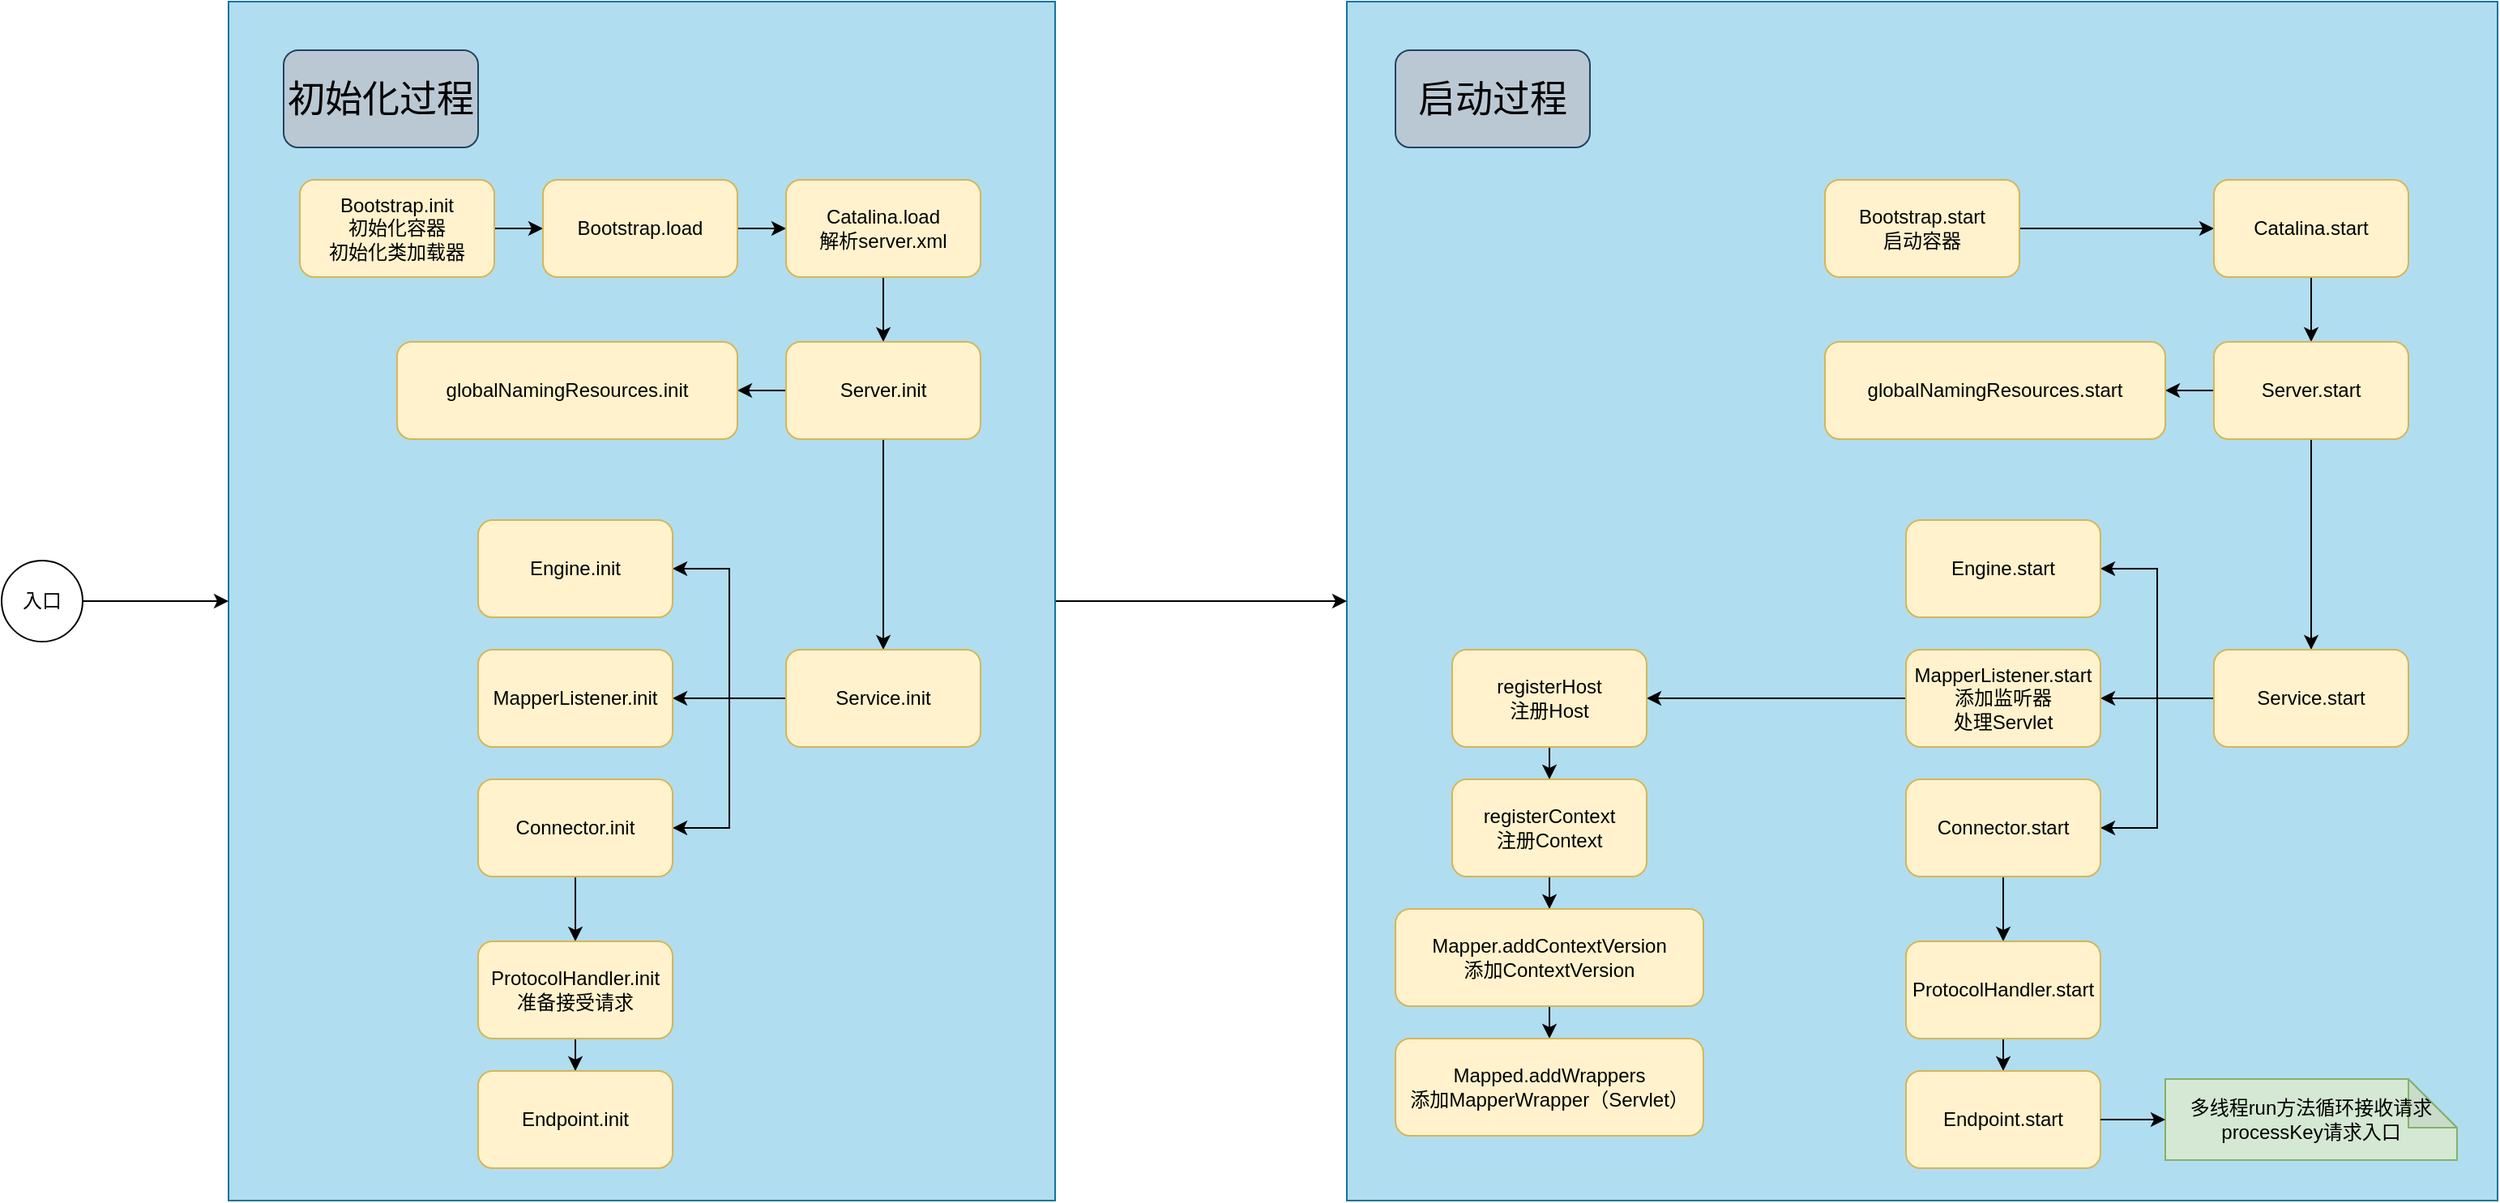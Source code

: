 <mxfile version="24.4.3" type="github">
  <diagram name="第 1 页" id="Tm_TkL7QEINfnqam8yMm">
    <mxGraphModel dx="1097" dy="664" grid="1" gridSize="10" guides="1" tooltips="1" connect="1" arrows="1" fold="1" page="1" pageScale="1" pageWidth="827" pageHeight="1169" math="0" shadow="0">
      <root>
        <mxCell id="0" />
        <mxCell id="1" parent="0" />
        <mxCell id="wNeiNFpFJXG47tJ182WS-83" value="" style="rounded=0;whiteSpace=wrap;html=1;fillColor=#b1ddf0;strokeColor=#10739e;" vertex="1" parent="1">
          <mxGeometry x="850" y="10" width="710" height="740" as="geometry" />
        </mxCell>
        <mxCell id="wNeiNFpFJXG47tJ182WS-90" style="edgeStyle=orthogonalEdgeStyle;rounded=0;orthogonalLoop=1;jettySize=auto;html=1;exitX=1;exitY=0.5;exitDx=0;exitDy=0;" edge="1" parent="1" source="wNeiNFpFJXG47tJ182WS-81" target="wNeiNFpFJXG47tJ182WS-83">
          <mxGeometry relative="1" as="geometry" />
        </mxCell>
        <mxCell id="wNeiNFpFJXG47tJ182WS-81" value="" style="rounded=0;whiteSpace=wrap;html=1;fillColor=#b1ddf0;strokeColor=#10739e;" vertex="1" parent="1">
          <mxGeometry x="160" y="10" width="510" height="740" as="geometry" />
        </mxCell>
        <mxCell id="wNeiNFpFJXG47tJ182WS-91" style="edgeStyle=orthogonalEdgeStyle;rounded=0;orthogonalLoop=1;jettySize=auto;html=1;exitX=1;exitY=0.5;exitDx=0;exitDy=0;entryX=0;entryY=0.5;entryDx=0;entryDy=0;" edge="1" parent="1" source="wNeiNFpFJXG47tJ182WS-3" target="wNeiNFpFJXG47tJ182WS-81">
          <mxGeometry relative="1" as="geometry" />
        </mxCell>
        <mxCell id="wNeiNFpFJXG47tJ182WS-3" value="入口" style="ellipse;whiteSpace=wrap;html=1;aspect=fixed;" vertex="1" parent="1">
          <mxGeometry x="20" y="355" width="50" height="50" as="geometry" />
        </mxCell>
        <mxCell id="wNeiNFpFJXG47tJ182WS-15" style="edgeStyle=orthogonalEdgeStyle;rounded=0;orthogonalLoop=1;jettySize=auto;html=1;exitX=1;exitY=0.5;exitDx=0;exitDy=0;entryX=0;entryY=0.5;entryDx=0;entryDy=0;" edge="1" parent="1" source="wNeiNFpFJXG47tJ182WS-11" target="wNeiNFpFJXG47tJ182WS-14">
          <mxGeometry relative="1" as="geometry" />
        </mxCell>
        <mxCell id="wNeiNFpFJXG47tJ182WS-11" value="Bootstrap.init&lt;div&gt;初始化容器&lt;br&gt;&lt;div&gt;初始化类加载器&lt;/div&gt;&lt;/div&gt;" style="rounded=1;whiteSpace=wrap;html=1;fillColor=#fff2cc;strokeColor=#d6b656;" vertex="1" parent="1">
          <mxGeometry x="204" y="120" width="120" height="60" as="geometry" />
        </mxCell>
        <mxCell id="wNeiNFpFJXG47tJ182WS-18" style="edgeStyle=orthogonalEdgeStyle;rounded=0;orthogonalLoop=1;jettySize=auto;html=1;exitX=1;exitY=0.5;exitDx=0;exitDy=0;" edge="1" parent="1" source="wNeiNFpFJXG47tJ182WS-14" target="wNeiNFpFJXG47tJ182WS-16">
          <mxGeometry relative="1" as="geometry" />
        </mxCell>
        <mxCell id="wNeiNFpFJXG47tJ182WS-14" value="Bootstrap.load" style="rounded=1;whiteSpace=wrap;html=1;fillColor=#fff2cc;strokeColor=#d6b656;" vertex="1" parent="1">
          <mxGeometry x="354" y="120" width="120" height="60" as="geometry" />
        </mxCell>
        <mxCell id="wNeiNFpFJXG47tJ182WS-22" style="edgeStyle=orthogonalEdgeStyle;rounded=0;orthogonalLoop=1;jettySize=auto;html=1;exitX=0.5;exitY=1;exitDx=0;exitDy=0;" edge="1" parent="1" source="wNeiNFpFJXG47tJ182WS-16" target="wNeiNFpFJXG47tJ182WS-19">
          <mxGeometry relative="1" as="geometry" />
        </mxCell>
        <mxCell id="wNeiNFpFJXG47tJ182WS-16" value="Catalina.load&lt;div&gt;&lt;span style=&quot;background-color: initial;&quot;&gt;解析server.xml&lt;/span&gt;&lt;br&gt;&lt;/div&gt;" style="rounded=1;whiteSpace=wrap;html=1;fillColor=#fff2cc;strokeColor=#d6b656;" vertex="1" parent="1">
          <mxGeometry x="504" y="120" width="120" height="60" as="geometry" />
        </mxCell>
        <mxCell id="wNeiNFpFJXG47tJ182WS-21" style="edgeStyle=orthogonalEdgeStyle;rounded=0;orthogonalLoop=1;jettySize=auto;html=1;exitX=0;exitY=0.5;exitDx=0;exitDy=0;entryX=1;entryY=0.5;entryDx=0;entryDy=0;" edge="1" parent="1" source="wNeiNFpFJXG47tJ182WS-19" target="wNeiNFpFJXG47tJ182WS-20">
          <mxGeometry relative="1" as="geometry" />
        </mxCell>
        <mxCell id="wNeiNFpFJXG47tJ182WS-24" style="edgeStyle=orthogonalEdgeStyle;rounded=0;orthogonalLoop=1;jettySize=auto;html=1;exitX=0.5;exitY=1;exitDx=0;exitDy=0;entryX=0.5;entryY=0;entryDx=0;entryDy=0;" edge="1" parent="1" source="wNeiNFpFJXG47tJ182WS-19" target="wNeiNFpFJXG47tJ182WS-23">
          <mxGeometry relative="1" as="geometry" />
        </mxCell>
        <mxCell id="wNeiNFpFJXG47tJ182WS-19" value="Server.init" style="rounded=1;whiteSpace=wrap;html=1;fillColor=#fff2cc;strokeColor=#d6b656;" vertex="1" parent="1">
          <mxGeometry x="504" y="220" width="120" height="60" as="geometry" />
        </mxCell>
        <mxCell id="wNeiNFpFJXG47tJ182WS-20" value="&lt;div style=&quot;&quot;&gt;&lt;span style=&quot;background-color: initial;&quot;&gt;globalNamingResources.init&lt;/span&gt;&lt;/div&gt;" style="rounded=1;whiteSpace=wrap;html=1;fillColor=#fff2cc;strokeColor=#d6b656;align=center;" vertex="1" parent="1">
          <mxGeometry x="264" y="220" width="210" height="60" as="geometry" />
        </mxCell>
        <mxCell id="wNeiNFpFJXG47tJ182WS-33" style="edgeStyle=orthogonalEdgeStyle;rounded=0;orthogonalLoop=1;jettySize=auto;html=1;exitX=0;exitY=0.5;exitDx=0;exitDy=0;entryX=1;entryY=0.5;entryDx=0;entryDy=0;" edge="1" parent="1" source="wNeiNFpFJXG47tJ182WS-23">
          <mxGeometry relative="1" as="geometry">
            <mxPoint x="434" y="360" as="targetPoint" />
            <Array as="points">
              <mxPoint x="469" y="440" />
              <mxPoint x="469" y="360" />
            </Array>
          </mxGeometry>
        </mxCell>
        <mxCell id="wNeiNFpFJXG47tJ182WS-34" style="edgeStyle=orthogonalEdgeStyle;rounded=0;orthogonalLoop=1;jettySize=auto;html=1;exitX=0;exitY=0.5;exitDx=0;exitDy=0;entryX=1;entryY=0.5;entryDx=0;entryDy=0;" edge="1" parent="1" source="wNeiNFpFJXG47tJ182WS-23" target="wNeiNFpFJXG47tJ182WS-26">
          <mxGeometry relative="1" as="geometry" />
        </mxCell>
        <mxCell id="wNeiNFpFJXG47tJ182WS-35" style="edgeStyle=orthogonalEdgeStyle;rounded=0;orthogonalLoop=1;jettySize=auto;html=1;exitX=0;exitY=0.5;exitDx=0;exitDy=0;entryX=1;entryY=0.5;entryDx=0;entryDy=0;" edge="1" parent="1" source="wNeiNFpFJXG47tJ182WS-23" target="wNeiNFpFJXG47tJ182WS-27">
          <mxGeometry relative="1" as="geometry" />
        </mxCell>
        <mxCell id="wNeiNFpFJXG47tJ182WS-23" value="Service.init" style="rounded=1;whiteSpace=wrap;html=1;fillColor=#fff2cc;strokeColor=#d6b656;" vertex="1" parent="1">
          <mxGeometry x="504" y="410" width="120" height="60" as="geometry" />
        </mxCell>
        <mxCell id="wNeiNFpFJXG47tJ182WS-25" value="Engine.init" style="rounded=1;whiteSpace=wrap;html=1;fillColor=#fff2cc;strokeColor=#d6b656;" vertex="1" parent="1">
          <mxGeometry x="314" y="330" width="120" height="60" as="geometry" />
        </mxCell>
        <mxCell id="wNeiNFpFJXG47tJ182WS-26" value="MapperListener.init" style="rounded=1;whiteSpace=wrap;html=1;fillColor=#fff2cc;strokeColor=#d6b656;" vertex="1" parent="1">
          <mxGeometry x="314" y="410" width="120" height="60" as="geometry" />
        </mxCell>
        <mxCell id="wNeiNFpFJXG47tJ182WS-65" style="edgeStyle=orthogonalEdgeStyle;rounded=0;orthogonalLoop=1;jettySize=auto;html=1;exitX=0.5;exitY=1;exitDx=0;exitDy=0;entryX=0.5;entryY=0;entryDx=0;entryDy=0;" edge="1" parent="1" source="wNeiNFpFJXG47tJ182WS-27" target="wNeiNFpFJXG47tJ182WS-36">
          <mxGeometry relative="1" as="geometry" />
        </mxCell>
        <mxCell id="wNeiNFpFJXG47tJ182WS-27" value="Connector.init" style="rounded=1;whiteSpace=wrap;html=1;fillColor=#fff2cc;strokeColor=#d6b656;" vertex="1" parent="1">
          <mxGeometry x="314" y="490" width="120" height="60" as="geometry" />
        </mxCell>
        <mxCell id="wNeiNFpFJXG47tJ182WS-39" style="edgeStyle=orthogonalEdgeStyle;rounded=0;orthogonalLoop=1;jettySize=auto;html=1;entryX=0.5;entryY=0;entryDx=0;entryDy=0;" edge="1" parent="1" source="wNeiNFpFJXG47tJ182WS-36" target="wNeiNFpFJXG47tJ182WS-38">
          <mxGeometry relative="1" as="geometry" />
        </mxCell>
        <mxCell id="wNeiNFpFJXG47tJ182WS-36" value="ProtocolHandler.init&lt;div&gt;准备接受请求&lt;/div&gt;" style="rounded=1;whiteSpace=wrap;html=1;fillColor=#fff2cc;strokeColor=#d6b656;" vertex="1" parent="1">
          <mxGeometry x="314" y="590" width="120" height="60" as="geometry" />
        </mxCell>
        <mxCell id="wNeiNFpFJXG47tJ182WS-38" value="Endpoint.init" style="rounded=1;whiteSpace=wrap;html=1;fillColor=#fff2cc;strokeColor=#d6b656;" vertex="1" parent="1">
          <mxGeometry x="314" y="670" width="120" height="60" as="geometry" />
        </mxCell>
        <mxCell id="wNeiNFpFJXG47tJ182WS-45" style="edgeStyle=orthogonalEdgeStyle;rounded=0;orthogonalLoop=1;jettySize=auto;html=1;exitX=1;exitY=0.5;exitDx=0;exitDy=0;" edge="1" parent="1" source="wNeiNFpFJXG47tJ182WS-46" target="wNeiNFpFJXG47tJ182WS-48">
          <mxGeometry relative="1" as="geometry" />
        </mxCell>
        <mxCell id="wNeiNFpFJXG47tJ182WS-46" value="Bootstrap.start&lt;div&gt;启动容器&lt;/div&gt;" style="rounded=1;whiteSpace=wrap;html=1;fillColor=#fff2cc;strokeColor=#d6b656;" vertex="1" parent="1">
          <mxGeometry x="1145" y="120" width="120" height="60" as="geometry" />
        </mxCell>
        <mxCell id="wNeiNFpFJXG47tJ182WS-47" style="edgeStyle=orthogonalEdgeStyle;rounded=0;orthogonalLoop=1;jettySize=auto;html=1;exitX=0.5;exitY=1;exitDx=0;exitDy=0;" edge="1" parent="1" source="wNeiNFpFJXG47tJ182WS-48" target="wNeiNFpFJXG47tJ182WS-51">
          <mxGeometry relative="1" as="geometry" />
        </mxCell>
        <mxCell id="wNeiNFpFJXG47tJ182WS-48" value="Catalina.start" style="rounded=1;whiteSpace=wrap;html=1;fillColor=#fff2cc;strokeColor=#d6b656;" vertex="1" parent="1">
          <mxGeometry x="1385" y="120" width="120" height="60" as="geometry" />
        </mxCell>
        <mxCell id="wNeiNFpFJXG47tJ182WS-49" style="edgeStyle=orthogonalEdgeStyle;rounded=0;orthogonalLoop=1;jettySize=auto;html=1;exitX=0;exitY=0.5;exitDx=0;exitDy=0;entryX=1;entryY=0.5;entryDx=0;entryDy=0;" edge="1" parent="1" source="wNeiNFpFJXG47tJ182WS-51" target="wNeiNFpFJXG47tJ182WS-52">
          <mxGeometry relative="1" as="geometry" />
        </mxCell>
        <mxCell id="wNeiNFpFJXG47tJ182WS-50" style="edgeStyle=orthogonalEdgeStyle;rounded=0;orthogonalLoop=1;jettySize=auto;html=1;exitX=0.5;exitY=1;exitDx=0;exitDy=0;entryX=0.5;entryY=0;entryDx=0;entryDy=0;" edge="1" parent="1" source="wNeiNFpFJXG47tJ182WS-51" target="wNeiNFpFJXG47tJ182WS-57">
          <mxGeometry relative="1" as="geometry" />
        </mxCell>
        <mxCell id="wNeiNFpFJXG47tJ182WS-51" value="Server.start" style="rounded=1;whiteSpace=wrap;html=1;fillColor=#fff2cc;strokeColor=#d6b656;" vertex="1" parent="1">
          <mxGeometry x="1385" y="220" width="120" height="60" as="geometry" />
        </mxCell>
        <mxCell id="wNeiNFpFJXG47tJ182WS-52" value="&lt;div style=&quot;&quot;&gt;&lt;span style=&quot;background-color: initial;&quot;&gt;globalNamingResources.start&lt;/span&gt;&lt;/div&gt;" style="rounded=1;whiteSpace=wrap;html=1;fillColor=#fff2cc;strokeColor=#d6b656;align=center;" vertex="1" parent="1">
          <mxGeometry x="1145" y="220" width="210" height="60" as="geometry" />
        </mxCell>
        <mxCell id="wNeiNFpFJXG47tJ182WS-53" style="edgeStyle=orthogonalEdgeStyle;rounded=0;orthogonalLoop=1;jettySize=auto;html=1;exitX=0;exitY=0.5;exitDx=0;exitDy=0;entryX=1;entryY=0.5;entryDx=0;entryDy=0;" edge="1" parent="1" source="wNeiNFpFJXG47tJ182WS-57">
          <mxGeometry relative="1" as="geometry">
            <mxPoint x="1315" y="360" as="targetPoint" />
            <Array as="points">
              <mxPoint x="1350" y="440" />
              <mxPoint x="1350" y="360" />
            </Array>
          </mxGeometry>
        </mxCell>
        <mxCell id="wNeiNFpFJXG47tJ182WS-54" style="edgeStyle=orthogonalEdgeStyle;rounded=0;orthogonalLoop=1;jettySize=auto;html=1;exitX=0;exitY=0.5;exitDx=0;exitDy=0;entryX=1;entryY=0.5;entryDx=0;entryDy=0;" edge="1" parent="1" source="wNeiNFpFJXG47tJ182WS-57" target="wNeiNFpFJXG47tJ182WS-59">
          <mxGeometry relative="1" as="geometry" />
        </mxCell>
        <mxCell id="wNeiNFpFJXG47tJ182WS-55" style="edgeStyle=orthogonalEdgeStyle;rounded=0;orthogonalLoop=1;jettySize=auto;html=1;exitX=0;exitY=0.5;exitDx=0;exitDy=0;entryX=1;entryY=0.5;entryDx=0;entryDy=0;" edge="1" parent="1" source="wNeiNFpFJXG47tJ182WS-57" target="wNeiNFpFJXG47tJ182WS-60">
          <mxGeometry relative="1" as="geometry" />
        </mxCell>
        <mxCell id="wNeiNFpFJXG47tJ182WS-57" value="Service.start" style="rounded=1;whiteSpace=wrap;html=1;fillColor=#fff2cc;strokeColor=#d6b656;" vertex="1" parent="1">
          <mxGeometry x="1385" y="410" width="120" height="60" as="geometry" />
        </mxCell>
        <mxCell id="wNeiNFpFJXG47tJ182WS-58" value="Engine.start" style="rounded=1;whiteSpace=wrap;html=1;fillColor=#fff2cc;strokeColor=#d6b656;" vertex="1" parent="1">
          <mxGeometry x="1195" y="330" width="120" height="60" as="geometry" />
        </mxCell>
        <mxCell id="wNeiNFpFJXG47tJ182WS-71" style="edgeStyle=orthogonalEdgeStyle;rounded=0;orthogonalLoop=1;jettySize=auto;html=1;exitX=0;exitY=0.5;exitDx=0;exitDy=0;entryX=1;entryY=0.5;entryDx=0;entryDy=0;" edge="1" parent="1" source="wNeiNFpFJXG47tJ182WS-59" target="wNeiNFpFJXG47tJ182WS-70">
          <mxGeometry relative="1" as="geometry" />
        </mxCell>
        <mxCell id="wNeiNFpFJXG47tJ182WS-59" value="MapperListener.start&lt;div&gt;添加监听器&lt;/div&gt;&lt;div&gt;处理Servlet&lt;/div&gt;" style="rounded=1;whiteSpace=wrap;html=1;fillColor=#fff2cc;strokeColor=#d6b656;" vertex="1" parent="1">
          <mxGeometry x="1195" y="410" width="120" height="60" as="geometry" />
        </mxCell>
        <mxCell id="wNeiNFpFJXG47tJ182WS-64" style="edgeStyle=orthogonalEdgeStyle;rounded=0;orthogonalLoop=1;jettySize=auto;html=1;exitX=0.5;exitY=1;exitDx=0;exitDy=0;" edge="1" parent="1" source="wNeiNFpFJXG47tJ182WS-60" target="wNeiNFpFJXG47tJ182WS-62">
          <mxGeometry relative="1" as="geometry" />
        </mxCell>
        <mxCell id="wNeiNFpFJXG47tJ182WS-60" value="Connector.start" style="rounded=1;whiteSpace=wrap;html=1;fillColor=#fff2cc;strokeColor=#d6b656;" vertex="1" parent="1">
          <mxGeometry x="1195" y="490" width="120" height="60" as="geometry" />
        </mxCell>
        <mxCell id="wNeiNFpFJXG47tJ182WS-61" style="edgeStyle=orthogonalEdgeStyle;rounded=0;orthogonalLoop=1;jettySize=auto;html=1;exitX=0.5;exitY=1;exitDx=0;exitDy=0;entryX=0.5;entryY=0;entryDx=0;entryDy=0;" edge="1" parent="1" source="wNeiNFpFJXG47tJ182WS-62" target="wNeiNFpFJXG47tJ182WS-63">
          <mxGeometry relative="1" as="geometry" />
        </mxCell>
        <mxCell id="wNeiNFpFJXG47tJ182WS-62" value="ProtocolHandler.start" style="rounded=1;whiteSpace=wrap;html=1;fillColor=#fff2cc;strokeColor=#d6b656;" vertex="1" parent="1">
          <mxGeometry x="1195" y="590" width="120" height="60" as="geometry" />
        </mxCell>
        <mxCell id="wNeiNFpFJXG47tJ182WS-63" value="Endpoint.start" style="rounded=1;whiteSpace=wrap;html=1;fillColor=#fff2cc;strokeColor=#d6b656;" vertex="1" parent="1">
          <mxGeometry x="1195" y="670" width="120" height="60" as="geometry" />
        </mxCell>
        <mxCell id="wNeiNFpFJXG47tJ182WS-66" value="&lt;span style=&quot;background-color: initial;&quot;&gt;多线程run方法循环接收请求&lt;/span&gt;&lt;div&gt;&lt;span style=&quot;background-color: initial;&quot;&gt;processKey请求入口&lt;br&gt;&lt;/span&gt;&lt;/div&gt;" style="shape=note;whiteSpace=wrap;html=1;backgroundOutline=1;darkOpacity=0.05;fillColor=#d5e8d4;strokeColor=#82b366;" vertex="1" parent="1">
          <mxGeometry x="1355" y="675" width="180" height="50" as="geometry" />
        </mxCell>
        <mxCell id="wNeiNFpFJXG47tJ182WS-69" style="edgeStyle=orthogonalEdgeStyle;rounded=0;orthogonalLoop=1;jettySize=auto;html=1;entryX=0;entryY=0.5;entryDx=0;entryDy=0;entryPerimeter=0;" edge="1" parent="1" source="wNeiNFpFJXG47tJ182WS-63" target="wNeiNFpFJXG47tJ182WS-66">
          <mxGeometry relative="1" as="geometry" />
        </mxCell>
        <mxCell id="wNeiNFpFJXG47tJ182WS-74" style="edgeStyle=orthogonalEdgeStyle;rounded=0;orthogonalLoop=1;jettySize=auto;html=1;exitX=0.5;exitY=1;exitDx=0;exitDy=0;" edge="1" parent="1" source="wNeiNFpFJXG47tJ182WS-70" target="wNeiNFpFJXG47tJ182WS-72">
          <mxGeometry relative="1" as="geometry" />
        </mxCell>
        <mxCell id="wNeiNFpFJXG47tJ182WS-70" value="registerHost&lt;div&gt;注册Host&lt;/div&gt;" style="rounded=1;whiteSpace=wrap;html=1;fillColor=#fff2cc;strokeColor=#d6b656;" vertex="1" parent="1">
          <mxGeometry x="915" y="410" width="120" height="60" as="geometry" />
        </mxCell>
        <mxCell id="wNeiNFpFJXG47tJ182WS-76" style="edgeStyle=orthogonalEdgeStyle;rounded=0;orthogonalLoop=1;jettySize=auto;html=1;exitX=0.5;exitY=1;exitDx=0;exitDy=0;" edge="1" parent="1" source="wNeiNFpFJXG47tJ182WS-72" target="wNeiNFpFJXG47tJ182WS-75">
          <mxGeometry relative="1" as="geometry" />
        </mxCell>
        <mxCell id="wNeiNFpFJXG47tJ182WS-72" value="&lt;div&gt;registerContext&lt;/div&gt;&lt;div&gt;注册&lt;span style=&quot;background-color: initial;&quot;&gt;Context&lt;/span&gt;&lt;/div&gt;" style="rounded=1;whiteSpace=wrap;html=1;fillColor=#fff2cc;strokeColor=#d6b656;" vertex="1" parent="1">
          <mxGeometry x="915" y="490" width="120" height="60" as="geometry" />
        </mxCell>
        <mxCell id="wNeiNFpFJXG47tJ182WS-78" style="edgeStyle=orthogonalEdgeStyle;rounded=0;orthogonalLoop=1;jettySize=auto;html=1;exitX=0.5;exitY=1;exitDx=0;exitDy=0;entryX=0.5;entryY=0;entryDx=0;entryDy=0;" edge="1" parent="1" source="wNeiNFpFJXG47tJ182WS-75" target="wNeiNFpFJXG47tJ182WS-77">
          <mxGeometry relative="1" as="geometry" />
        </mxCell>
        <mxCell id="wNeiNFpFJXG47tJ182WS-75" value="Mapper.addContextVersion&lt;div&gt;添加ContextVersion&lt;/div&gt;" style="rounded=1;whiteSpace=wrap;html=1;fillColor=#fff2cc;strokeColor=#d6b656;" vertex="1" parent="1">
          <mxGeometry x="880" y="570" width="190" height="60" as="geometry" />
        </mxCell>
        <mxCell id="wNeiNFpFJXG47tJ182WS-77" value="Mapped.addWrappers&lt;div&gt;添加MapperWrapper（Servlet）&lt;/div&gt;" style="rounded=1;whiteSpace=wrap;html=1;fillColor=#fff2cc;strokeColor=#d6b656;" vertex="1" parent="1">
          <mxGeometry x="880" y="650" width="190" height="60" as="geometry" />
        </mxCell>
        <mxCell id="wNeiNFpFJXG47tJ182WS-87" value="&lt;font style=&quot;font-size: 23px;&quot;&gt;初始化过程&lt;/font&gt;" style="rounded=1;whiteSpace=wrap;html=1;fillColor=#bac8d3;strokeColor=#23445d;" vertex="1" parent="1">
          <mxGeometry x="194" y="40" width="120" height="60" as="geometry" />
        </mxCell>
        <mxCell id="wNeiNFpFJXG47tJ182WS-88" value="&lt;font style=&quot;font-size: 23px;&quot;&gt;启动过程&lt;/font&gt;" style="rounded=1;whiteSpace=wrap;html=1;fillColor=#bac8d3;strokeColor=#23445d;" vertex="1" parent="1">
          <mxGeometry x="880" y="40" width="120" height="60" as="geometry" />
        </mxCell>
      </root>
    </mxGraphModel>
  </diagram>
</mxfile>
